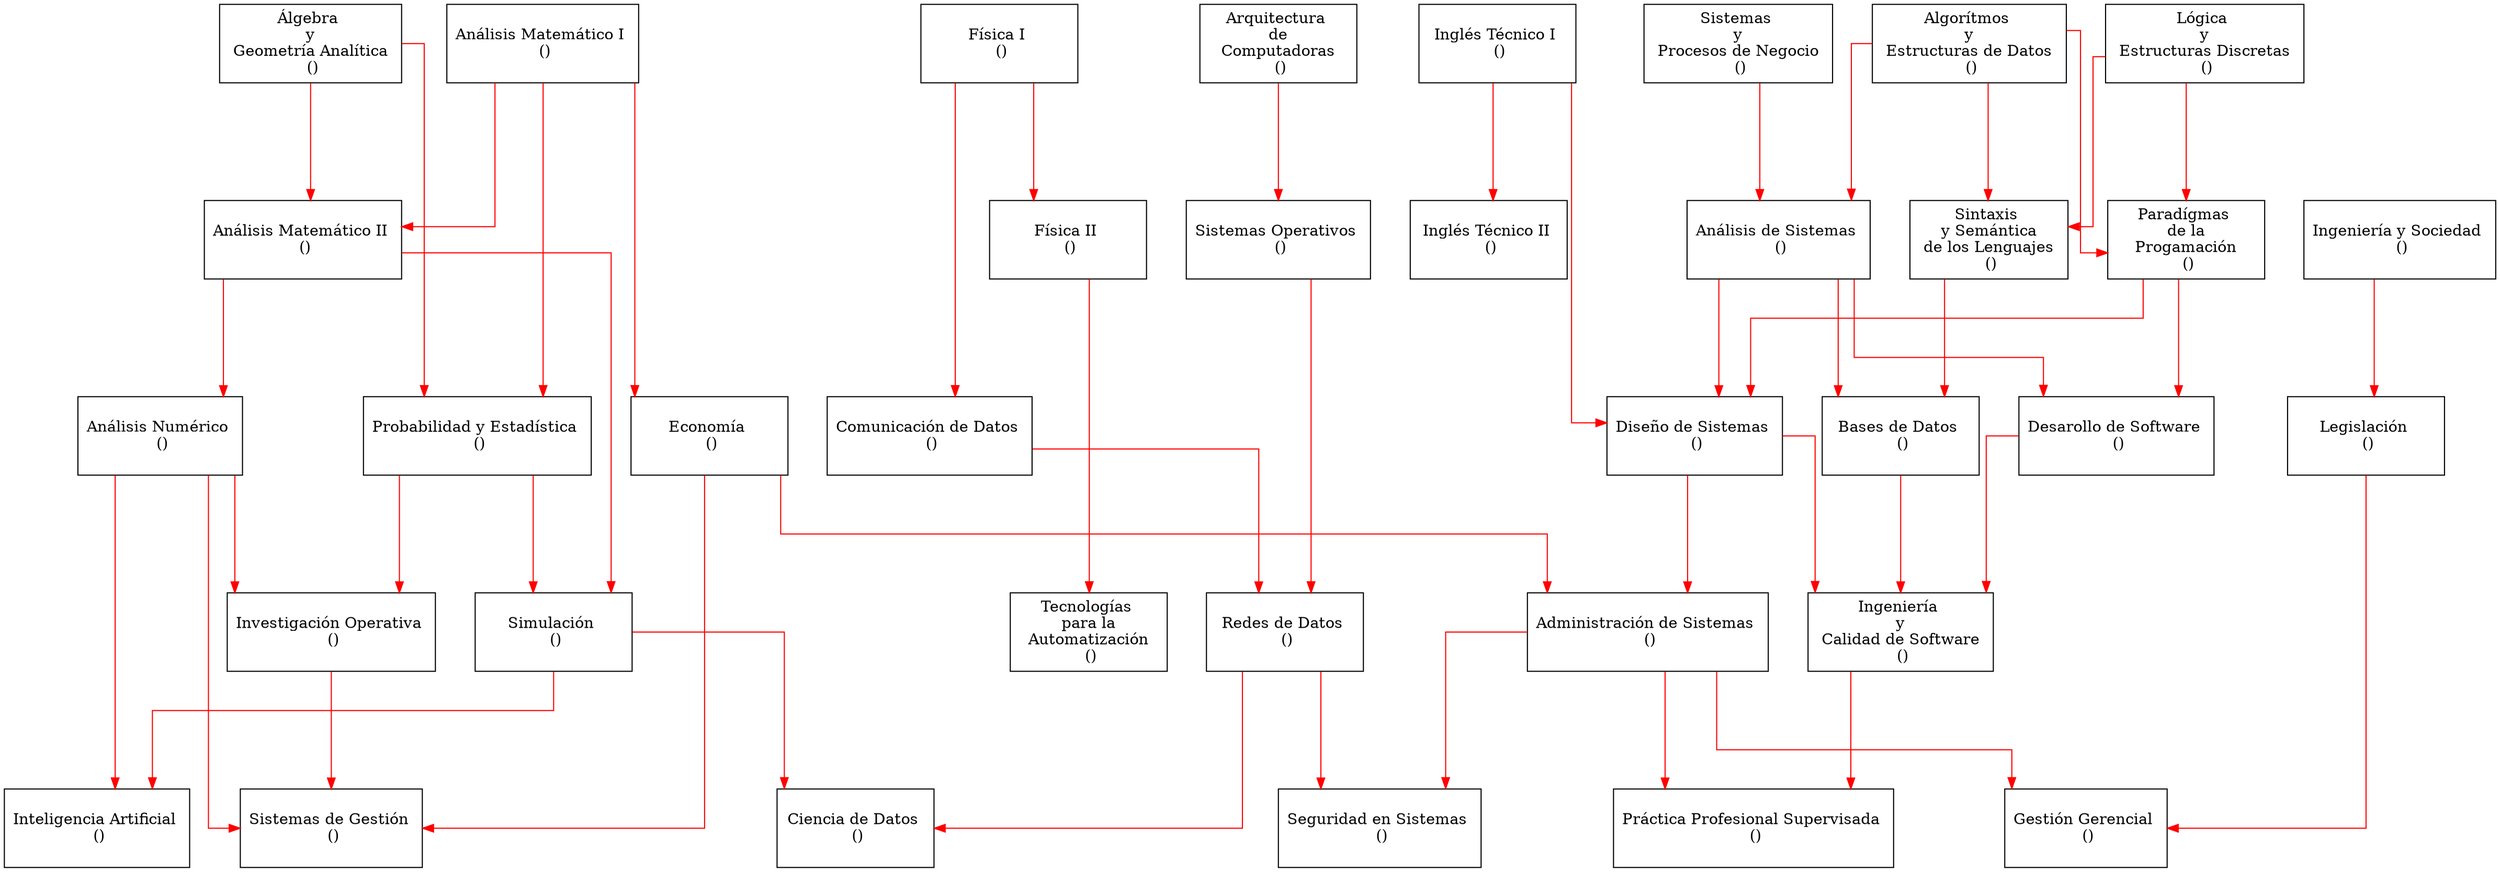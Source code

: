 digraph Programa{
    graph [dpi=300];
    splines=ortho
    nodesep=0.5;
    ranksep=1.5;
    node [shape = rectangle, style=filled, fillcolor=white, height = 1, width = 2];
    edge [color = red ,  tailport = _ headport = _];

    //Materias
    //Primero
    subgraph Primero{
        rank=same;
        AMI[label="Análisis Matemático I \n ()"];
        AyGA[label="Álgebra \n y \n Geometría Analítica \n ()"];
        AyED[label="Algorítmos \n y \n Estructuras de Datos \n ()"];
        FI[label="Física I \n ()"];
        SyPdN[label="Sistemas \n y \n Procesos de Negocio \n ()"];
        LyED[label="Lógica \n y \n Estructuras Discretas \n ()"];
        AdC[label="Arquitectura \n de \n Computadoras \n ()"];
        ITI[label="Inglés Técnico I \n ()"];
    }

    //Segundo
    subgraph Segundo{
        rank=same;
        AMII[label="Análisis Matemático II \n ()"];    
        FII[label="Física II \n ()"];
        IyS[label="Ingeniería y Sociedad \n ()"];
        PdP[label="Paradígmas \n de la \n Progamación \n ()"];
        AdS[label="Análisis de Sistemas \n ()"];
        SySL[label="Sintaxis \n y Semántica \n de los Lenguajes \n ()"];
        ITII[label="Inglés Técnico II \n ()"];
        SO[label="Sistemas Operativos \n ()"];
    }

    //Tercero
    subgraph Tercero{
        rank=same;
        AN[label="Análisis Numérico \n ()"];
        E[label="Economía \n ()"];
        PyE[label="Probabilidad y Estadística \n ()"];
        DdS[label="Diseño de Sistemas \n ()"];
        DS[label="Desarollo de Software \n ()"];
        BdD[label="Bases de Datos \n ()"];
        CdD[label="Comunicación de Datos \n ()"];
        L[label="Legislación \n ()"];
    }

    //Cuarto
    subgraph Cuarto{
        rank=same;      
        TpA[label="Tecnologías \n para la \n Automatización \n ()"];
        IO[label="Investigación Operativa \n ()"];
        S[label="Simulación \n ()"];
        AddS[label="Administración de Sistemas \n ()"];
        IyCdS[label="Ingeniería \n y \n Calidad de Software \n ()"];
        RdD[label="Redes de Datos \n ()"];
    }
    //Quinto
    subgraph Quinto{
        rank=same;
        SdG[label="Sistemas de Gestión \n ()"];
        IA[label="Inteligencia Artificial \n ()"];
        CddD[label="Ciencia de Datos \n ()"];
        PPS[label="Práctica Profesional Supervisada \n ()"];
        GG[label="Gestión Gerencial \n ()"];
        SS[label="Seguridad en Sistemas \n ()"];
    }

    //Dependencias
    subgraph Dependencias{
        AMI->AMII[];
        AMI->PyE[];
        AMI->E[];
        AyGA->AMII[];
        AyGA->PyE[];
        FI->FII[];
        FI->CdD[];
        AyED->PdP[];
        AyED->AdS[];
        AyED->SySL[];
        SyPdN->AdS[];
        AdC->SO[];
        ITI->ITII[];
        LyED->PdP[];
        LyED->SySL[];
        ITI->DdS[];
        AMII->AN[];
        AMII->S[];
        FII->TpA[];
        PdP->DdS[];
        PdP->DS[];
        AdS->DdS[];
        AdS->DS[];
        AdS->BdD[];
        SySL->BdD[];
        SO->RdD[];
        IyS->L[];
        AN->SdG[];
        AN->IO;
        AN->IA[];
        E->AddS[];
        E->SdG[];
        PyE->IO[];
        PyE->S[];
        DdS->AddS[];
        DdS->IyCdS[];
        DS->IyCdS[];
        BdD->IyCdS[];
        CdD->RdD[];
        L->GG[];
        IO->SdG[];
        S->IA[];
        S->CddD[];
        AddS->PPS[];
        AddS->SS[];
        AddS->GG[];
        IyCdS->PPS[];
        RdD->SS[];
        RdD->CddD[];
    }
}